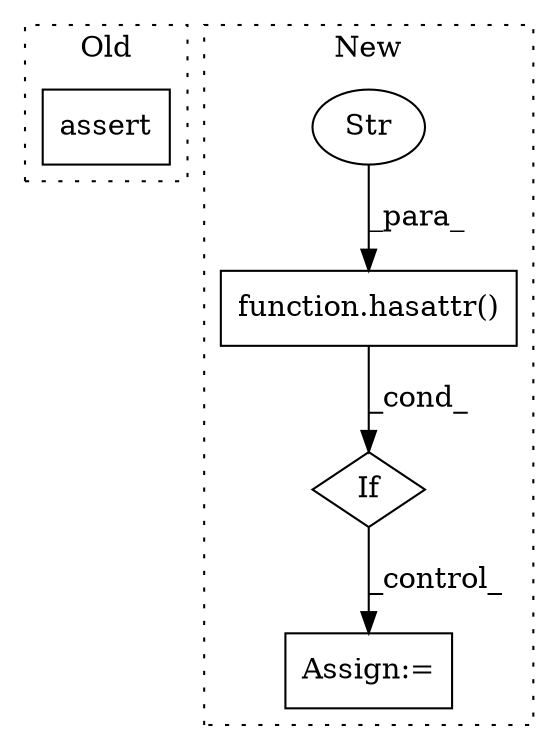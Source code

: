 digraph G {
subgraph cluster0 {
1 [label="assert" a="65" s="9058" l="7" shape="box"];
label = "Old";
style="dotted";
}
subgraph cluster1 {
2 [label="function.hasattr()" a="75" s="9248,9271" l="8,1" shape="box"];
3 [label="If" a="96" s="9245" l="3" shape="diamond"];
4 [label="Str" a="66" s="9268" l="3" shape="ellipse"];
5 [label="Assign:=" a="68" s="9287" l="3" shape="box"];
label = "New";
style="dotted";
}
2 -> 3 [label="_cond_"];
3 -> 5 [label="_control_"];
4 -> 2 [label="_para_"];
}